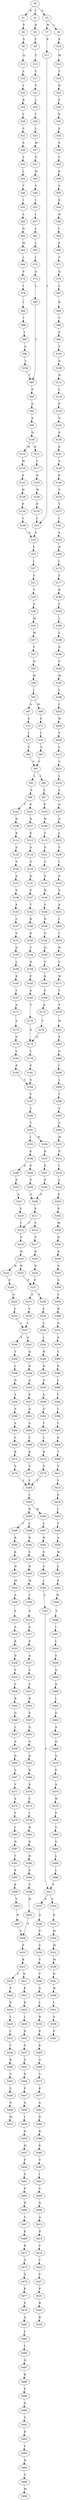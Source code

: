 strict digraph  {
	S0 -> S1 [ label = K ];
	S0 -> S2 [ label = V ];
	S0 -> S3 [ label = G ];
	S1 -> S4 [ label = P ];
	S2 -> S5 [ label = R ];
	S3 -> S6 [ label = L ];
	S3 -> S7 [ label = W ];
	S4 -> S8 [ label = S ];
	S5 -> S9 [ label = Y ];
	S6 -> S10 [ label = E ];
	S7 -> S11 [ label = P ];
	S8 -> S12 [ label = Q ];
	S9 -> S13 [ label = C ];
	S10 -> S14 [ label = M ];
	S11 -> S15 [ label = I ];
	S12 -> S16 [ label = L ];
	S13 -> S17 [ label = C ];
	S14 -> S18 [ label = T ];
	S15 -> S19 [ label = S ];
	S16 -> S20 [ label = I ];
	S17 -> S21 [ label = Y ];
	S18 -> S22 [ label = D ];
	S19 -> S23 [ label = L ];
	S20 -> S24 [ label = R ];
	S21 -> S25 [ label = L ];
	S22 -> S26 [ label = S ];
	S23 -> S27 [ label = I ];
	S24 -> S28 [ label = Y ];
	S25 -> S29 [ label = T ];
	S26 -> S30 [ label = P ];
	S27 -> S31 [ label = S ];
	S28 -> S32 [ label = C ];
	S29 -> S33 [ label = L ];
	S30 -> S34 [ label = S ];
	S31 -> S35 [ label = T ];
	S32 -> S36 [ label = S ];
	S33 -> S37 [ label = M ];
	S34 -> S38 [ label = S ];
	S35 -> S39 [ label = G ];
	S36 -> S40 [ label = Y ];
	S37 -> S41 [ label = G ];
	S38 -> S42 [ label = C ];
	S39 -> S43 [ label = M ];
	S40 -> S44 [ label = L ];
	S41 -> S45 [ label = M ];
	S42 -> S46 [ label = E ];
	S43 -> S47 [ label = M ];
	S44 -> S48 [ label = T ];
	S45 -> S49 [ label = S ];
	S46 -> S50 [ label = S ];
	S47 -> S51 [ label = T ];
	S48 -> S52 [ label = I ];
	S49 -> S53 [ label = I ];
	S50 -> S54 [ label = K ];
	S51 -> S55 [ label = N ];
	S52 -> S56 [ label = L ];
	S53 -> S57 [ label = I ];
	S54 -> S58 [ label = N ];
	S55 -> S59 [ label = W ];
	S56 -> S60 [ label = G ];
	S57 -> S61 [ label = L ];
	S58 -> S62 [ label = I ];
	S59 -> S63 [ label = I ];
	S60 -> S64 [ label = M ];
	S61 -> S65 [ label = L ];
	S62 -> S66 [ label = E ];
	S63 -> S67 [ label = A ];
	S63 -> S68 [ label = M ];
	S64 -> S69 [ label = L ];
	S65 -> S70 [ label = I ];
	S66 -> S71 [ label = T ];
	S67 -> S72 [ label = F ];
	S68 -> S73 [ label = F ];
	S69 -> S74 [ label = F ];
	S70 -> S75 [ label = G ];
	S71 -> S76 [ label = Q ];
	S72 -> S77 [ label = I ];
	S73 -> S78 [ label = I ];
	S74 -> S79 [ label = I ];
	S75 -> S80 [ label = L ];
	S76 -> S81 [ label = L ];
	S77 -> S82 [ label = T ];
	S78 -> S83 [ label = T ];
	S79 -> S84 [ label = I ];
	S80 -> S85 [ label = T ];
	S81 -> S86 [ label = K ];
	S82 -> S87 [ label = V ];
	S83 -> S87 [ label = V ];
	S84 -> S88 [ label = I ];
	S85 -> S89 [ label = F ];
	S86 -> S90 [ label = T ];
	S87 -> S91 [ label = L ];
	S87 -> S92 [ label = I ];
	S88 -> S93 [ label = I ];
	S89 -> S94 [ label = G ];
	S90 -> S95 [ label = F ];
	S91 -> S96 [ label = S ];
	S92 -> S97 [ label = S ];
	S93 -> S98 [ label = G ];
	S94 -> S99 [ label = A ];
	S95 -> S100 [ label = T ];
	S96 -> S101 [ label = P ];
	S96 -> S102 [ label = T ];
	S97 -> S103 [ label = P ];
	S98 -> S104 [ label = L ];
	S99 -> S105 [ label = Q ];
	S100 -> S106 [ label = Q ];
	S101 -> S107 [ label = Q ];
	S102 -> S108 [ label = N ];
	S103 -> S109 [ label = N ];
	S104 -> S85 [ label = T ];
	S105 -> S110 [ label = M ];
	S105 -> S111 [ label = K ];
	S106 -> S112 [ label = N ];
	S107 -> S113 [ label = K ];
	S108 -> S114 [ label = K ];
	S109 -> S115 [ label = T ];
	S110 -> S116 [ label = M ];
	S111 -> S117 [ label = L ];
	S112 -> S118 [ label = L ];
	S113 -> S119 [ label = A ];
	S114 -> S120 [ label = G ];
	S115 -> S121 [ label = G ];
	S116 -> S122 [ label = A ];
	S117 -> S123 [ label = G ];
	S118 -> S124 [ label = P ];
	S119 -> S125 [ label = G ];
	S120 -> S126 [ label = S ];
	S121 -> S127 [ label = S ];
	S122 -> S128 [ label = W ];
	S123 -> S129 [ label = W ];
	S124 -> S130 [ label = G ];
	S125 -> S131 [ label = D ];
	S126 -> S132 [ label = G ];
	S127 -> S133 [ label = G ];
	S128 -> S134 [ label = P ];
	S129 -> S135 [ label = P ];
	S130 -> S136 [ label = G ];
	S131 -> S137 [ label = P ];
	S132 -> S138 [ label = E ];
	S133 -> S139 [ label = D ];
	S134 -> S140 [ label = I ];
	S135 -> S15 [ label = I ];
	S136 -> S141 [ label = E ];
	S137 -> S142 [ label = T ];
	S138 -> S143 [ label = P ];
	S139 -> S144 [ label = V ];
	S140 -> S19 [ label = S ];
	S141 -> S145 [ label = A ];
	S142 -> S146 [ label = D ];
	S143 -> S147 [ label = C ];
	S144 -> S148 [ label = N ];
	S145 -> S149 [ label = F ];
	S146 -> S150 [ label = K ];
	S147 -> S151 [ label = S ];
	S148 -> S152 [ label = G ];
	S149 -> S153 [ label = Y ];
	S150 -> S154 [ label = V ];
	S151 -> S155 [ label = Q ];
	S152 -> S156 [ label = Q ];
	S153 -> S157 [ label = Y ];
	S154 -> S158 [ label = R ];
	S155 -> S159 [ label = L ];
	S156 -> S160 [ label = V ];
	S157 -> S161 [ label = I ];
	S158 -> S162 [ label = F ];
	S159 -> S163 [ label = K ];
	S160 -> S164 [ label = K ];
	S161 -> S165 [ label = S ];
	S162 -> S166 [ label = A ];
	S163 -> S167 [ label = Y ];
	S164 -> S168 [ label = F ];
	S165 -> S169 [ label = N ];
	S166 -> S170 [ label = T ];
	S167 -> S171 [ label = A ];
	S168 -> S172 [ label = A ];
	S169 -> S173 [ label = I ];
	S170 -> S174 [ label = G ];
	S171 -> S175 [ label = S ];
	S172 -> S176 [ label = T ];
	S173 -> S177 [ label = S ];
	S174 -> S178 [ label = L ];
	S175 -> S179 [ label = G ];
	S176 -> S174 [ label = G ];
	S177 -> S180 [ label = R ];
	S178 -> S181 [ label = P ];
	S179 -> S182 [ label = L ];
	S180 -> S183 [ label = Y ];
	S181 -> S184 [ label = S ];
	S182 -> S185 [ label = P ];
	S183 -> S186 [ label = L ];
	S184 -> S187 [ label = Y ];
	S185 -> S184 [ label = S ];
	S186 -> S188 [ label = L ];
	S187 -> S189 [ label = V ];
	S188 -> S190 [ label = Q ];
	S189 -> S191 [ label = Y ];
	S190 -> S192 [ label = V ];
	S191 -> S193 [ label = I ];
	S191 -> S194 [ label = R ];
	S192 -> S195 [ label = M ];
	S193 -> S196 [ label = E ];
	S194 -> S197 [ label = E ];
	S195 -> S198 [ label = L ];
	S196 -> S199 [ label = D ];
	S196 -> S200 [ label = E ];
	S197 -> S201 [ label = E ];
	S198 -> S202 [ label = I ];
	S199 -> S203 [ label = P ];
	S200 -> S204 [ label = P ];
	S201 -> S205 [ label = P ];
	S202 -> S206 [ label = W ];
	S203 -> S207 [ label = A ];
	S204 -> S208 [ label = A ];
	S205 -> S208 [ label = A ];
	S206 -> S209 [ label = Y ];
	S207 -> S210 [ label = P ];
	S208 -> S211 [ label = P ];
	S209 -> S212 [ label = V ];
	S210 -> S213 [ label = I ];
	S211 -> S213 [ label = I ];
	S211 -> S214 [ label = V ];
	S212 -> S215 [ label = V ];
	S213 -> S216 [ label = V ];
	S214 -> S217 [ label = V ];
	S215 -> S218 [ label = L ];
	S216 -> S219 [ label = H ];
	S217 -> S220 [ label = H ];
	S218 -> S221 [ label = A ];
	S219 -> S222 [ label = H ];
	S219 -> S223 [ label = D ];
	S220 -> S224 [ label = D ];
	S221 -> S225 [ label = G ];
	S222 -> S226 [ label = P ];
	S223 -> S227 [ label = P ];
	S224 -> S227 [ label = P ];
	S225 -> S228 [ label = G ];
	S226 -> S229 [ label = A ];
	S227 -> S230 [ label = P ];
	S227 -> S231 [ label = A ];
	S228 -> S232 [ label = L ];
	S229 -> S233 [ label = V ];
	S230 -> S234 [ label = V ];
	S231 -> S235 [ label = V ];
	S232 -> S236 [ label = V ];
	S233 -> S237 [ label = L ];
	S234 -> S238 [ label = L ];
	S235 -> S237 [ label = L ];
	S236 -> S239 [ label = I ];
	S237 -> S240 [ label = T ];
	S237 -> S241 [ label = A ];
	S238 -> S242 [ label = L ];
	S239 -> S243 [ label = G ];
	S240 -> S244 [ label = T ];
	S241 -> S245 [ label = Q ];
	S242 -> S246 [ label = R ];
	S243 -> S247 [ label = S ];
	S244 -> S248 [ label = L ];
	S245 -> S249 [ label = D ];
	S246 -> S250 [ label = D ];
	S247 -> S251 [ label = A ];
	S248 -> S252 [ label = N ];
	S249 -> S253 [ label = A ];
	S250 -> S254 [ label = S ];
	S251 -> S255 [ label = I ];
	S252 -> S256 [ label = S ];
	S253 -> S257 [ label = P ];
	S254 -> S258 [ label = S ];
	S255 -> S259 [ label = I ];
	S256 -> S260 [ label = S ];
	S257 -> S261 [ label = A ];
	S258 -> S262 [ label = G ];
	S259 -> S263 [ label = N ];
	S260 -> S264 [ label = S ];
	S261 -> S265 [ label = A ];
	S262 -> S266 [ label = T ];
	S263 -> S267 [ label = L ];
	S264 -> S268 [ label = L ];
	S265 -> S269 [ label = L ];
	S266 -> S270 [ label = L ];
	S267 -> S271 [ label = W ];
	S268 -> S272 [ label = R ];
	S269 -> S273 [ label = R ];
	S270 -> S274 [ label = R ];
	S271 -> S275 [ label = T ];
	S272 -> S276 [ label = S ];
	S273 -> S277 [ label = S ];
	S274 -> S278 [ label = S ];
	S275 -> S279 [ label = T ];
	S276 -> S280 [ label = Y ];
	S277 -> S280 [ label = Y ];
	S278 -> S280 [ label = Y ];
	S279 -> S281 [ label = W ];
	S280 -> S282 [ label = Y ];
	S281 -> S283 [ label = P ];
	S282 -> S284 [ label = R ];
	S282 -> S285 [ label = H ];
	S283 -> S286 [ label = G ];
	S284 -> S287 [ label = L ];
	S285 -> S288 [ label = L ];
	S285 -> S289 [ label = I ];
	S286 -> S290 [ label = I ];
	S287 -> S291 [ label = R ];
	S288 -> S292 [ label = R ];
	S289 -> S293 [ label = R ];
	S290 -> S294 [ label = L ];
	S291 -> S295 [ label = S ];
	S292 -> S296 [ label = S ];
	S293 -> S297 [ label = K ];
	S294 -> S298 [ label = T ];
	S295 -> S299 [ label = S ];
	S296 -> S300 [ label = N ];
	S297 -> S301 [ label = N ];
	S298 -> S302 [ label = V ];
	S299 -> S303 [ label = L ];
	S300 -> S304 [ label = M ];
	S301 -> S305 [ label = M ];
	S302 -> S306 [ label = C ];
	S303 -> S307 [ label = L ];
	S304 -> S308 [ label = V ];
	S305 -> S309 [ label = A ];
	S306 -> S310 [ label = M ];
	S307 -> S311 [ label = S ];
	S308 -> S312 [ label = S ];
	S309 -> S313 [ label = S ];
	S310 -> S314 [ label = D ];
	S311 -> S315 [ label = A ];
	S311 -> S316 [ label = S ];
	S312 -> S317 [ label = A ];
	S313 -> S318 [ label = A ];
	S314 -> S319 [ label = I ];
	S315 -> S320 [ label = A ];
	S316 -> S321 [ label = G ];
	S317 -> S322 [ label = E ];
	S318 -> S323 [ label = R ];
	S319 -> S324 [ label = L ];
	S320 -> S325 [ label = P ];
	S321 -> S326 [ label = M ];
	S322 -> S327 [ label = A ];
	S323 -> S328 [ label = D ];
	S324 -> S329 [ label = E ];
	S325 -> S330 [ label = S ];
	S326 -> S331 [ label = M ];
	S327 -> S332 [ label = S ];
	S328 -> S333 [ label = S ];
	S329 -> S334 [ label = P ];
	S330 -> S335 [ label = V ];
	S331 -> S336 [ label = M ];
	S332 -> S337 [ label = V ];
	S333 -> S338 [ label = V ];
	S334 -> S339 [ label = M ];
	S335 -> S340 [ label = T ];
	S336 -> S341 [ label = N ];
	S337 -> S342 [ label = R ];
	S338 -> S343 [ label = R ];
	S339 -> S344 [ label = Q ];
	S340 -> S345 [ label = A ];
	S341 -> S346 [ label = W ];
	S342 -> S347 [ label = E ];
	S343 -> S348 [ label = Q ];
	S344 -> S349 [ label = K ];
	S345 -> S350 [ label = L ];
	S346 -> S351 [ label = I ];
	S347 -> S352 [ label = Q ];
	S348 -> S353 [ label = L ];
	S349 -> S354 [ label = S ];
	S350 -> S355 [ label = R ];
	S351 -> S356 [ label = S ];
	S352 -> S357 [ label = A ];
	S353 -> S358 [ label = A ];
	S354 -> S359 [ label = S ];
	S355 -> S360 [ label = E ];
	S356 -> S361 [ label = F ];
	S357 -> S362 [ label = D ];
	S358 -> S363 [ label = D ];
	S359 -> S364 [ label = L ];
	S360 -> S365 [ label = E ];
	S362 -> S366 [ label = E ];
	S363 -> S367 [ label = S ];
	S364 -> S368 [ label = K ];
	S365 -> S369 [ label = G ];
	S366 -> S370 [ label = E ];
	S367 -> S371 [ label = V ];
	S368 -> S372 [ label = D ];
	S369 -> S373 [ label = S ];
	S370 -> S374 [ label = V ];
	S371 -> S375 [ label = S ];
	S372 -> S376 [ label = A ];
	S373 -> S377 [ label = E ];
	S374 -> S378 [ label = I ];
	S375 -> S379 [ label = V ];
	S376 -> S380 [ label = C ];
	S377 -> S381 [ label = A ];
	S378 -> S382 [ label = N ];
	S379 -> S383 [ label = I ];
	S380 -> S384 [ label = K ];
	S381 -> S385 [ label = D ];
	S382 -> S386 [ label = R ];
	S383 -> S387 [ label = N ];
	S384 -> S388 [ label = L ];
	S385 -> S389 [ label = R ];
	S386 -> S390 [ label = H ];
	S387 -> S391 [ label = T ];
	S388 -> S392 [ label = I ];
	S389 -> S393 [ label = E ];
	S390 -> S394 [ label = E ];
	S391 -> S395 [ label = P ];
	S392 -> S396 [ label = I ];
	S393 -> S397 [ label = V ];
	S394 -> S398 [ label = V ];
	S395 -> S399 [ label = E ];
	S396 -> S400 [ label = Y ];
	S397 -> S401 [ label = I ];
	S398 -> S402 [ label = H ];
	S399 -> S403 [ label = V ];
	S400 -> S404 [ label = A ];
	S401 -> S405 [ label = S ];
	S402 -> S406 [ label = F ];
	S403 -> S407 [ label = H ];
	S404 -> S408 [ label = T ];
	S405 -> S409 [ label = Q ];
	S406 -> S410 [ label = P ];
	S407 -> S406 [ label = F ];
	S408 -> S411 [ label = Y ];
	S409 -> S412 [ label = A ];
	S410 -> S413 [ label = R ];
	S411 -> S414 [ label = V ];
	S412 -> S415 [ label = D ];
	S413 -> S416 [ label = C ];
	S413 -> S417 [ label = N ];
	S414 -> S418 [ label = A ];
	S415 -> S419 [ label = V ];
	S416 -> S420 [ label = F ];
	S417 -> S421 [ label = P ];
	S418 -> S422 [ label = I ];
	S419 -> S423 [ label = Y ];
	S420 -> S424 [ label = F ];
	S421 -> S425 [ label = R ];
	S422 -> S426 [ label = T ];
	S423 -> S427 [ label = F ];
	S424 -> S428 [ label = L ];
	S425 -> S429 [ label = L ];
	S426 -> S430 [ label = A ];
	S427 -> S431 [ label = P ];
	S428 -> S432 [ label = I ];
	S429 -> S433 [ label = D ];
	S430 -> S434 [ label = M ];
	S431 -> S435 [ label = R ];
	S432 -> S436 [ label = I ];
	S433 -> S437 [ label = S ];
	S434 -> S438 [ label = L ];
	S435 -> S439 [ label = R ];
	S436 -> S440 [ label = K ];
	S437 -> S441 [ label = S ];
	S438 -> S442 [ label = F ];
	S440 -> S443 [ label = V ];
	S441 -> S444 [ label = D ];
	S442 -> S445 [ label = H ];
	S443 -> S446 [ label = L ];
	S444 -> S447 [ label = F ];
	S445 -> S448 [ label = V ];
	S446 -> S449 [ label = G ];
	S447 -> S450 [ label = Q ];
	S448 -> S451 [ label = I ];
	S449 -> S452 [ label = M ];
	S450 -> S453 [ label = I ];
	S451 -> S454 [ label = L ];
	S453 -> S455 [ label = N ];
	S454 -> S456 [ label = S ];
	S455 -> S457 [ label = M ];
	S456 -> S458 [ label = Q ];
	S457 -> S459 [ label = P ];
	S458 -> S460 [ label = A ];
	S459 -> S461 [ label = G ];
	S460 -> S462 [ label = L ];
	S461 -> S463 [ label = P ];
	S462 -> S464 [ label = G ];
	S463 -> S465 [ label = H ];
	S464 -> S466 [ label = A ];
	S465 -> S467 [ label = V ];
	S466 -> S468 [ label = Q ];
	S467 -> S469 [ label = E ];
	S468 -> S470 [ label = Q ];
	S469 -> S471 [ label = R ];
	S470 -> S472 [ label = F ];
	S471 -> S473 [ label = G ];
	S472 -> S474 [ label = A ];
	S473 -> S475 [ label = A ];
	S474 -> S476 [ label = W ];
	S475 -> S477 [ label = E ];
	S476 -> S478 [ label = P ];
	S477 -> S479 [ label = P ];
	S478 -> S480 [ label = V ];
	S479 -> S481 [ label = A ];
	S480 -> S482 [ label = S ];
	S481 -> S483 [ label = L ];
	S482 -> S484 [ label = L ];
	S483 -> S485 [ label = L ];
	S484 -> S486 [ label = L ];
	S485 -> S487 [ label = Q ];
	S486 -> S311 [ label = S ];
	S487 -> S488 [ label = R ];
	S488 -> S489 [ label = S ];
	S489 -> S490 [ label = D ];
	S490 -> S491 [ label = S ];
	S491 -> S492 [ label = D ];
	S492 -> S493 [ label = L ];
	S493 -> S494 [ label = D ];
	S494 -> S495 [ label = A ];
	S495 -> S496 [ label = M ];
}
